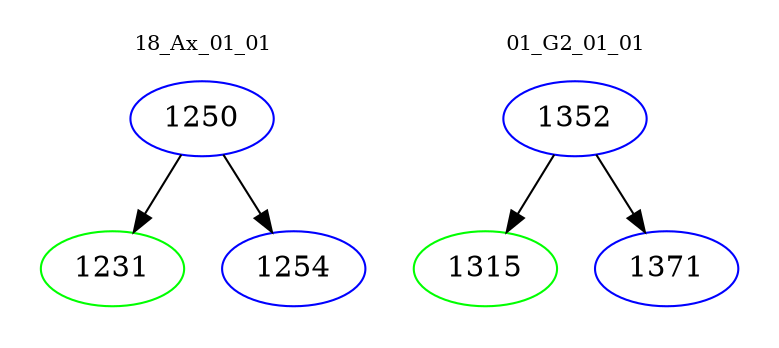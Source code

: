 digraph{
subgraph cluster_0 {
color = white
label = "18_Ax_01_01";
fontsize=10;
T0_1250 [label="1250", color="blue"]
T0_1250 -> T0_1231 [color="black"]
T0_1231 [label="1231", color="green"]
T0_1250 -> T0_1254 [color="black"]
T0_1254 [label="1254", color="blue"]
}
subgraph cluster_1 {
color = white
label = "01_G2_01_01";
fontsize=10;
T1_1352 [label="1352", color="blue"]
T1_1352 -> T1_1315 [color="black"]
T1_1315 [label="1315", color="green"]
T1_1352 -> T1_1371 [color="black"]
T1_1371 [label="1371", color="blue"]
}
}
